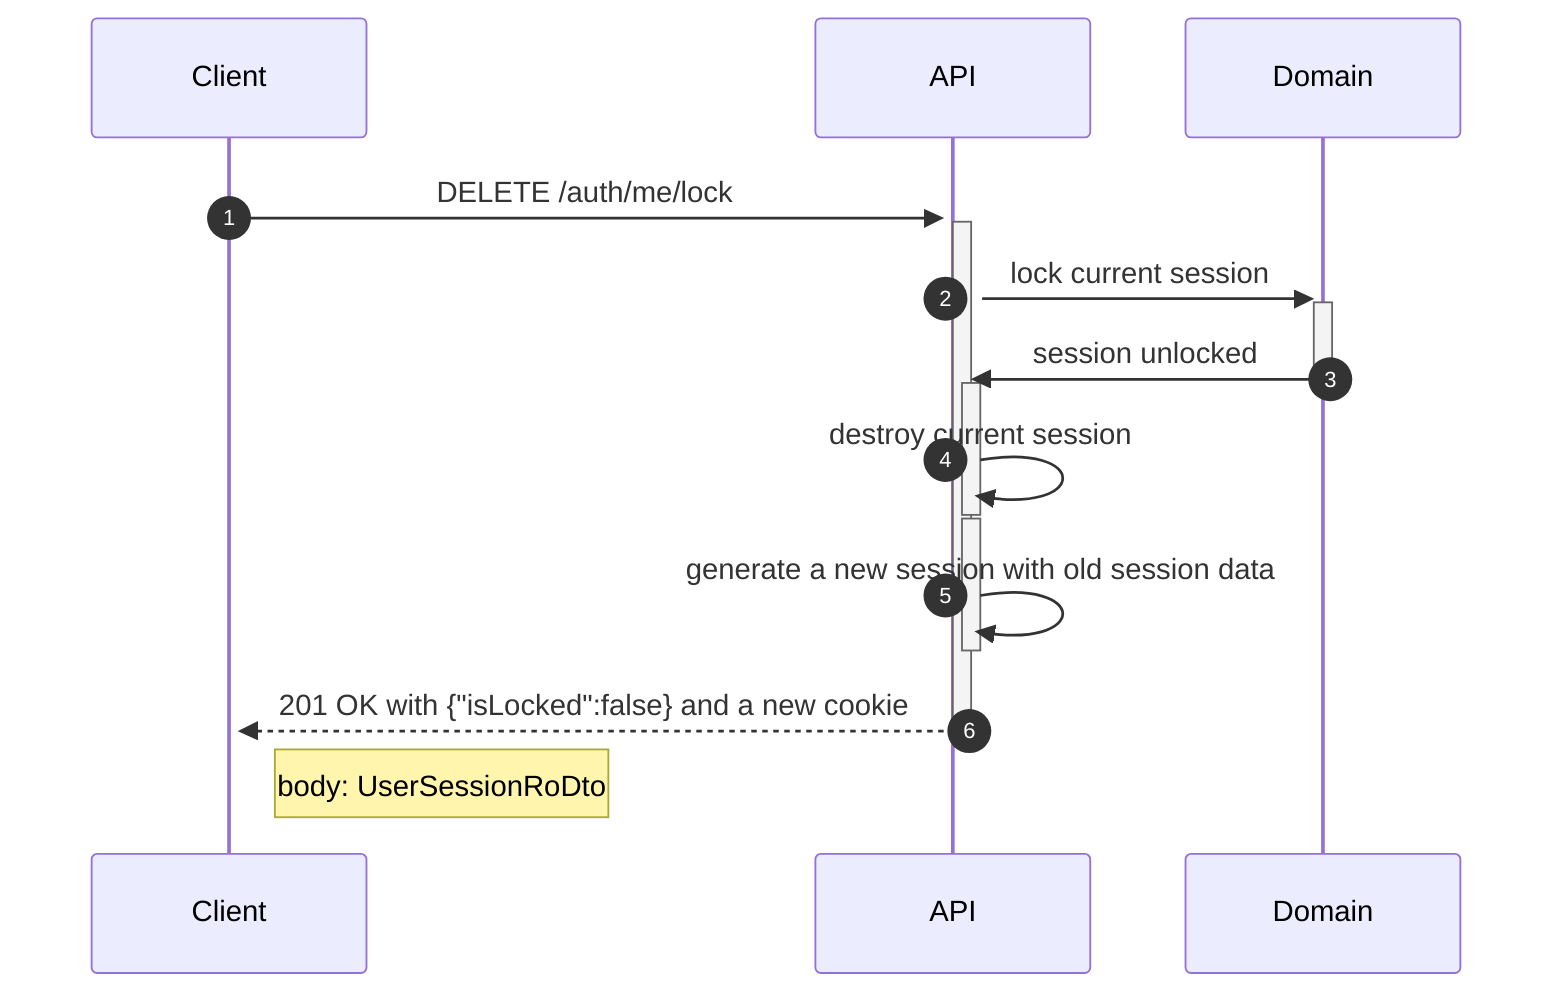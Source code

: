 %%! spec: 03/09/2021

sequenceDiagram
    autonumber

    participant C as Client
    participant API as API # controller
    participant App as Domain # service

    C ->>+ API : DELETE /auth/me/lock
    activate API

    API ->>+ App : lock current session
    App ->>- API : session unlocked

    activate API
    API ->> API: destroy current session
    deactivate API
    activate API
    API ->> API: generate a new session with old session data
    deactivate API

    API -->>+ C : 201 OK  with {"isLocked":false} and a new cookie
    deactivate API
    Note right of C : body: UserSessionRoDto